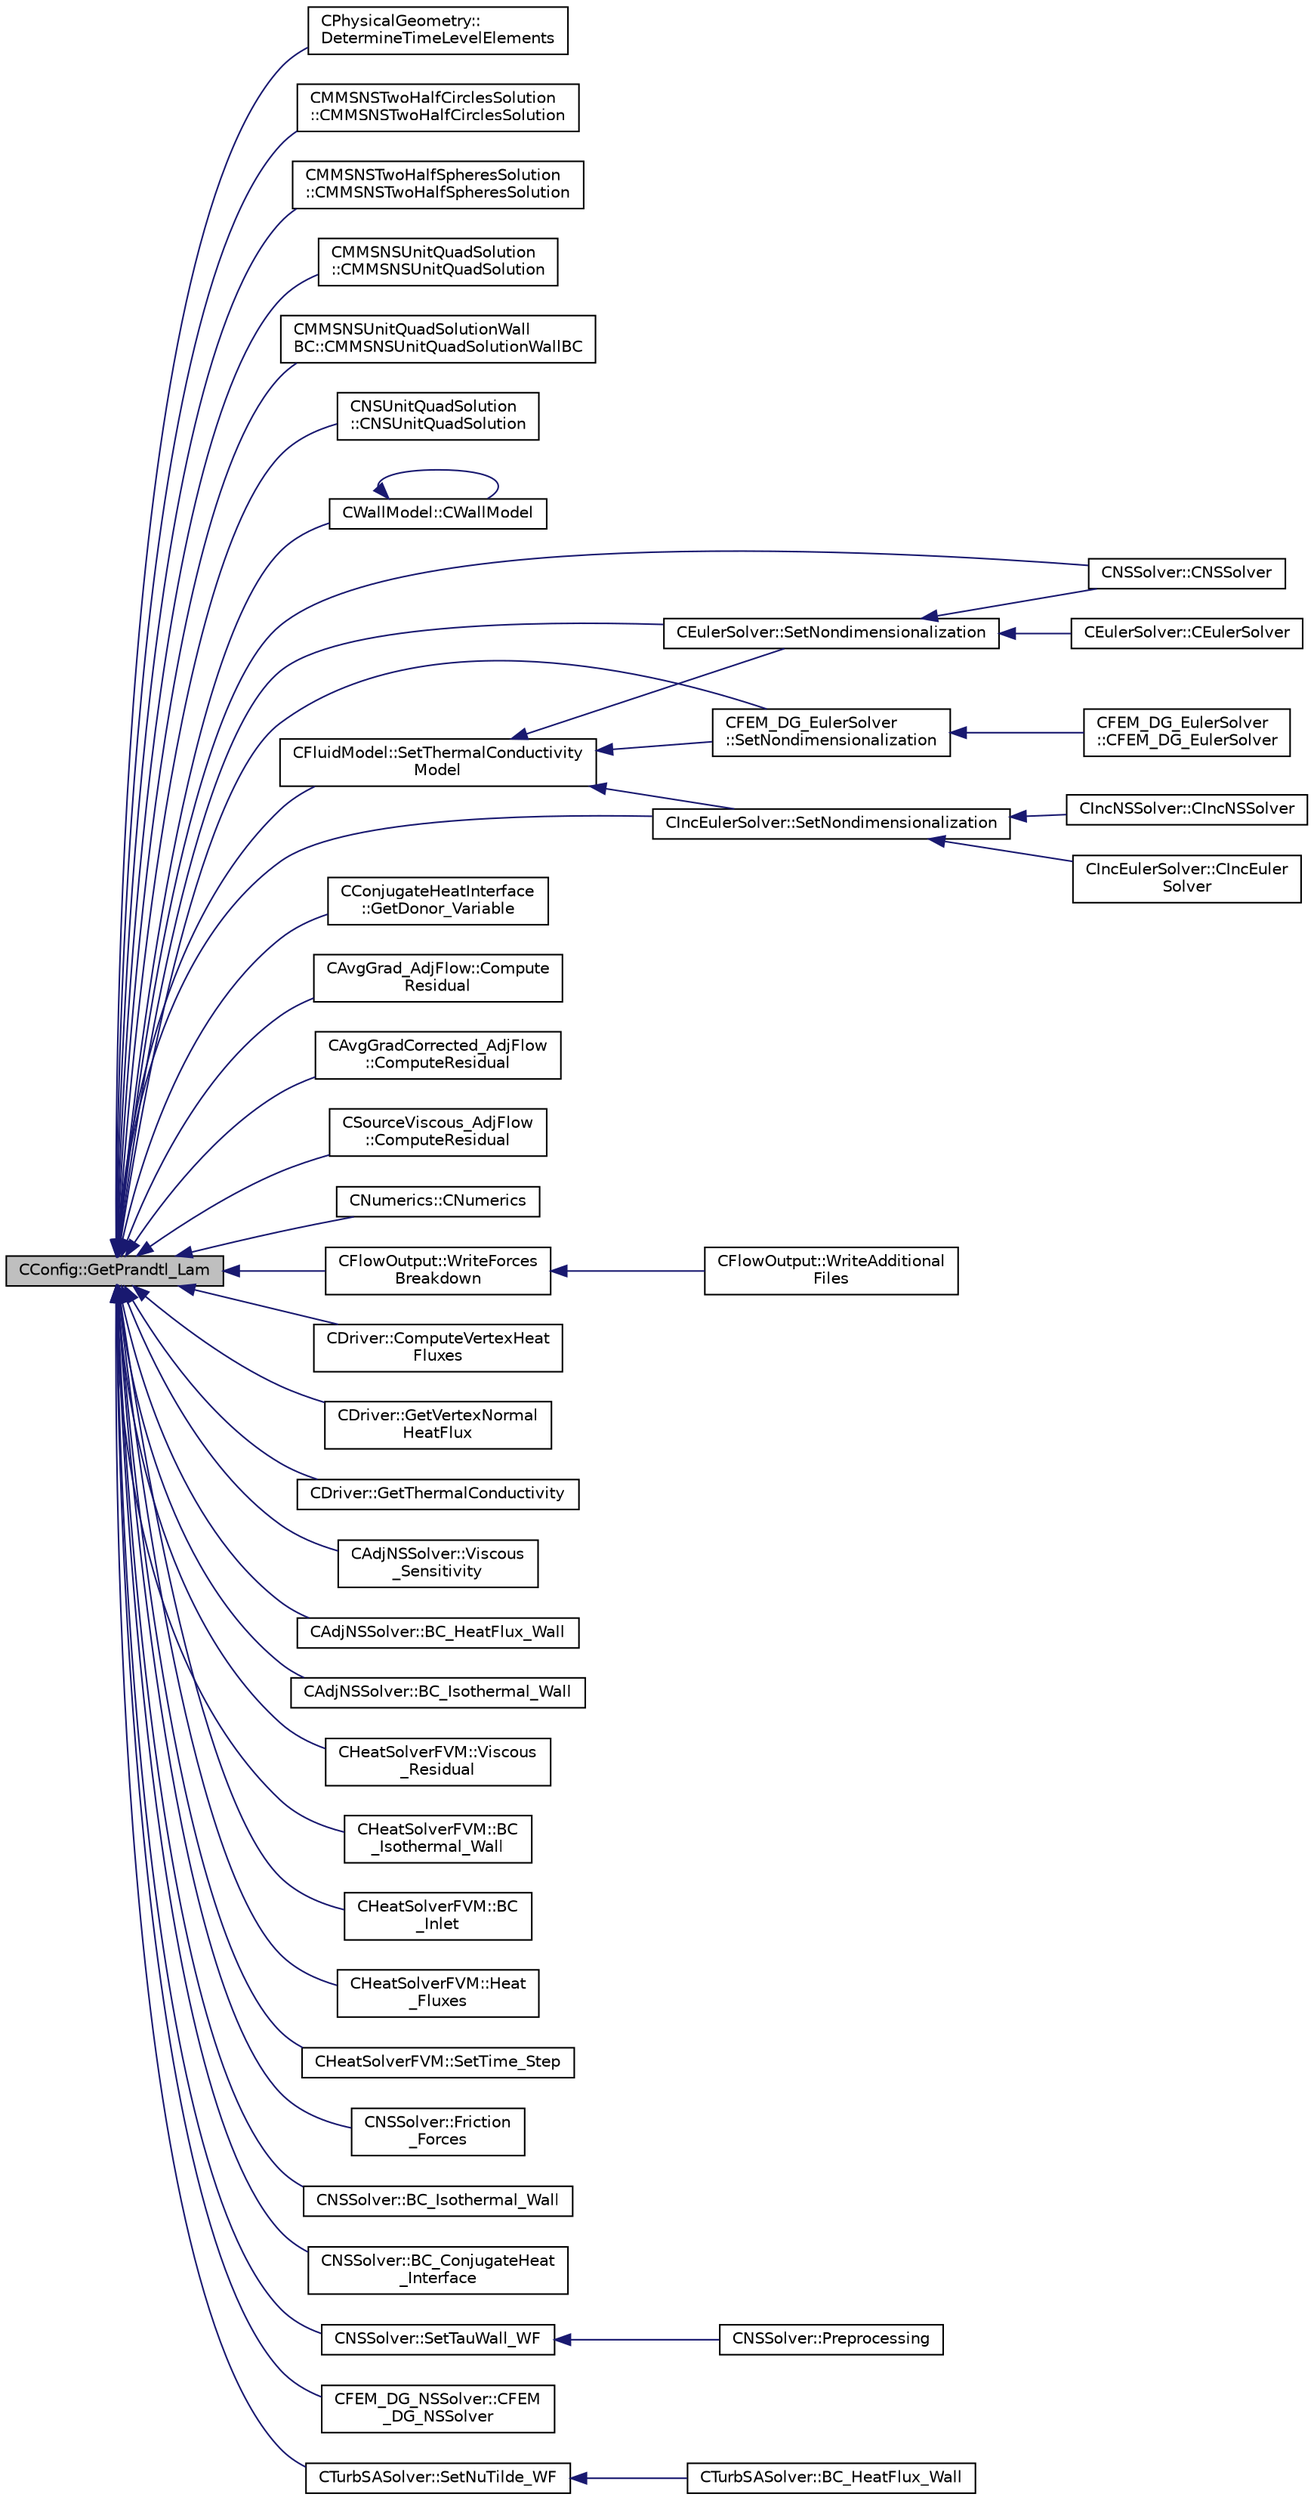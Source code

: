 digraph "CConfig::GetPrandtl_Lam"
{
  edge [fontname="Helvetica",fontsize="10",labelfontname="Helvetica",labelfontsize="10"];
  node [fontname="Helvetica",fontsize="10",shape=record];
  rankdir="LR";
  Node10430 [label="CConfig::GetPrandtl_Lam",height=0.2,width=0.4,color="black", fillcolor="grey75", style="filled", fontcolor="black"];
  Node10430 -> Node10431 [dir="back",color="midnightblue",fontsize="10",style="solid",fontname="Helvetica"];
  Node10431 [label="CPhysicalGeometry::\lDetermineTimeLevelElements",height=0.2,width=0.4,color="black", fillcolor="white", style="filled",URL="$class_c_physical_geometry.html#a18f63cc49f7dc20241a0599ad1426ba8",tooltip="Determine the time level of the elements when time accurate local time stepping is employed..."];
  Node10430 -> Node10432 [dir="back",color="midnightblue",fontsize="10",style="solid",fontname="Helvetica"];
  Node10432 [label="CMMSNSTwoHalfCirclesSolution\l::CMMSNSTwoHalfCirclesSolution",height=0.2,width=0.4,color="black", fillcolor="white", style="filled",URL="$class_c_m_m_s_n_s_two_half_circles_solution.html#afb31f8a5302b2a376a1781805fefb3f1"];
  Node10430 -> Node10433 [dir="back",color="midnightblue",fontsize="10",style="solid",fontname="Helvetica"];
  Node10433 [label="CMMSNSTwoHalfSpheresSolution\l::CMMSNSTwoHalfSpheresSolution",height=0.2,width=0.4,color="black", fillcolor="white", style="filled",URL="$class_c_m_m_s_n_s_two_half_spheres_solution.html#a8a5a9229428c02216ec39243e5738c2c"];
  Node10430 -> Node10434 [dir="back",color="midnightblue",fontsize="10",style="solid",fontname="Helvetica"];
  Node10434 [label="CMMSNSUnitQuadSolution\l::CMMSNSUnitQuadSolution",height=0.2,width=0.4,color="black", fillcolor="white", style="filled",URL="$class_c_m_m_s_n_s_unit_quad_solution.html#a15ed15b17ed5e8bcc2c4e22ae0208609"];
  Node10430 -> Node10435 [dir="back",color="midnightblue",fontsize="10",style="solid",fontname="Helvetica"];
  Node10435 [label="CMMSNSUnitQuadSolutionWall\lBC::CMMSNSUnitQuadSolutionWallBC",height=0.2,width=0.4,color="black", fillcolor="white", style="filled",URL="$class_c_m_m_s_n_s_unit_quad_solution_wall_b_c.html#a8a073b252ded24ccdb874d41b6e1660a"];
  Node10430 -> Node10436 [dir="back",color="midnightblue",fontsize="10",style="solid",fontname="Helvetica"];
  Node10436 [label="CNSUnitQuadSolution\l::CNSUnitQuadSolution",height=0.2,width=0.4,color="black", fillcolor="white", style="filled",URL="$class_c_n_s_unit_quad_solution.html#a7e40a7f6fddad267f011675ff5f39fe3"];
  Node10430 -> Node10437 [dir="back",color="midnightblue",fontsize="10",style="solid",fontname="Helvetica"];
  Node10437 [label="CWallModel::CWallModel",height=0.2,width=0.4,color="black", fillcolor="white", style="filled",URL="$class_c_wall_model.html#a10e2ac8c054da773362d99997a80af8b",tooltip="Constructor of the class. "];
  Node10437 -> Node10437 [dir="back",color="midnightblue",fontsize="10",style="solid",fontname="Helvetica"];
  Node10430 -> Node10438 [dir="back",color="midnightblue",fontsize="10",style="solid",fontname="Helvetica"];
  Node10438 [label="CFluidModel::SetThermalConductivity\lModel",height=0.2,width=0.4,color="black", fillcolor="white", style="filled",URL="$class_c_fluid_model.html#af21d9b7b51689e064184eb7b09ae639a",tooltip="Set thermal conductivity model. "];
  Node10438 -> Node10439 [dir="back",color="midnightblue",fontsize="10",style="solid",fontname="Helvetica"];
  Node10439 [label="CEulerSolver::SetNondimensionalization",height=0.2,width=0.4,color="black", fillcolor="white", style="filled",URL="$class_c_euler_solver.html#a1c633d6e77fefb2e76308e2ba0af0c2c",tooltip="Set the solver nondimensionalization. "];
  Node10439 -> Node10440 [dir="back",color="midnightblue",fontsize="10",style="solid",fontname="Helvetica"];
  Node10440 [label="CEulerSolver::CEulerSolver",height=0.2,width=0.4,color="black", fillcolor="white", style="filled",URL="$class_c_euler_solver.html#ae1e74218b4e943111b100d7ddcbd4db9"];
  Node10439 -> Node10441 [dir="back",color="midnightblue",fontsize="10",style="solid",fontname="Helvetica"];
  Node10441 [label="CNSSolver::CNSSolver",height=0.2,width=0.4,color="black", fillcolor="white", style="filled",URL="$class_c_n_s_solver.html#a2a8ad49c42b4546696e631cf44b7788b"];
  Node10438 -> Node10442 [dir="back",color="midnightblue",fontsize="10",style="solid",fontname="Helvetica"];
  Node10442 [label="CFEM_DG_EulerSolver\l::SetNondimensionalization",height=0.2,width=0.4,color="black", fillcolor="white", style="filled",URL="$class_c_f_e_m___d_g___euler_solver.html#a31316dc2fe564329d9bb372961b10a3a",tooltip="Set the fluid solver nondimensionalization. "];
  Node10442 -> Node10443 [dir="back",color="midnightblue",fontsize="10",style="solid",fontname="Helvetica"];
  Node10443 [label="CFEM_DG_EulerSolver\l::CFEM_DG_EulerSolver",height=0.2,width=0.4,color="black", fillcolor="white", style="filled",URL="$class_c_f_e_m___d_g___euler_solver.html#a70d30ef9e7cd7620d54ec73f4b1ed28c"];
  Node10438 -> Node10444 [dir="back",color="midnightblue",fontsize="10",style="solid",fontname="Helvetica"];
  Node10444 [label="CIncEulerSolver::SetNondimensionalization",height=0.2,width=0.4,color="black", fillcolor="white", style="filled",URL="$class_c_inc_euler_solver.html#a2cffaa24417cb3803d36d38b3874d6d0",tooltip="Set the solver nondimensionalization. "];
  Node10444 -> Node10445 [dir="back",color="midnightblue",fontsize="10",style="solid",fontname="Helvetica"];
  Node10445 [label="CIncEulerSolver::CIncEuler\lSolver",height=0.2,width=0.4,color="black", fillcolor="white", style="filled",URL="$class_c_inc_euler_solver.html#a91f644b8f9a00215bac5bcd31dfc06d8"];
  Node10444 -> Node10446 [dir="back",color="midnightblue",fontsize="10",style="solid",fontname="Helvetica"];
  Node10446 [label="CIncNSSolver::CIncNSSolver",height=0.2,width=0.4,color="black", fillcolor="white", style="filled",URL="$class_c_inc_n_s_solver.html#a82152ac7e91fb1c5c073d98a1f08e2aa"];
  Node10430 -> Node10447 [dir="back",color="midnightblue",fontsize="10",style="solid",fontname="Helvetica"];
  Node10447 [label="CConjugateHeatInterface\l::GetDonor_Variable",height=0.2,width=0.4,color="black", fillcolor="white", style="filled",URL="$class_c_conjugate_heat_interface.html#a202dd62e4a06b68c52ffa585d6c28149",tooltip="Retrieve the variable that will be sent from donor mesh to target mesh. "];
  Node10430 -> Node10448 [dir="back",color="midnightblue",fontsize="10",style="solid",fontname="Helvetica"];
  Node10448 [label="CAvgGrad_AdjFlow::Compute\lResidual",height=0.2,width=0.4,color="black", fillcolor="white", style="filled",URL="$class_c_avg_grad___adj_flow.html#a1d5a77fc9a2ec260fd78e409ae2aa4f7",tooltip="Residual computation. "];
  Node10430 -> Node10449 [dir="back",color="midnightblue",fontsize="10",style="solid",fontname="Helvetica"];
  Node10449 [label="CAvgGradCorrected_AdjFlow\l::ComputeResidual",height=0.2,width=0.4,color="black", fillcolor="white", style="filled",URL="$class_c_avg_grad_corrected___adj_flow.html#a52b26be17d16bfb4cac27db48b9ff554",tooltip="Compute the adjoint flow viscous residual in a non-conservative way using an average of gradients and..."];
  Node10430 -> Node10450 [dir="back",color="midnightblue",fontsize="10",style="solid",fontname="Helvetica"];
  Node10450 [label="CSourceViscous_AdjFlow\l::ComputeResidual",height=0.2,width=0.4,color="black", fillcolor="white", style="filled",URL="$class_c_source_viscous___adj_flow.html#a7f5b6df7687dbcc0f78ae57c853c6465",tooltip="Source term integration of the flow adjoint equation. "];
  Node10430 -> Node10451 [dir="back",color="midnightblue",fontsize="10",style="solid",fontname="Helvetica"];
  Node10451 [label="CNumerics::CNumerics",height=0.2,width=0.4,color="black", fillcolor="white", style="filled",URL="$class_c_numerics.html#a82c64006b78513ee4a3ec0d1cdfab6af"];
  Node10430 -> Node10452 [dir="back",color="midnightblue",fontsize="10",style="solid",fontname="Helvetica"];
  Node10452 [label="CFlowOutput::WriteForces\lBreakdown",height=0.2,width=0.4,color="black", fillcolor="white", style="filled",URL="$class_c_flow_output.html#afacedef2006aa6fcf8c9a312b5f4430c",tooltip="Write the forces breakdown file. "];
  Node10452 -> Node10453 [dir="back",color="midnightblue",fontsize="10",style="solid",fontname="Helvetica"];
  Node10453 [label="CFlowOutput::WriteAdditional\lFiles",height=0.2,width=0.4,color="black", fillcolor="white", style="filled",URL="$class_c_flow_output.html#aaac3fb7b2575967b157c306065ab1ea8",tooltip="Write any additional files defined for the current solver. "];
  Node10430 -> Node10454 [dir="back",color="midnightblue",fontsize="10",style="solid",fontname="Helvetica"];
  Node10454 [label="CDriver::ComputeVertexHeat\lFluxes",height=0.2,width=0.4,color="black", fillcolor="white", style="filled",URL="$class_c_driver.html#a6b9bdfedb484be9b1918b53ade55f023",tooltip="Compute the heat flux at a vertex on a specified marker (3 components). "];
  Node10430 -> Node10455 [dir="back",color="midnightblue",fontsize="10",style="solid",fontname="Helvetica"];
  Node10455 [label="CDriver::GetVertexNormal\lHeatFlux",height=0.2,width=0.4,color="black", fillcolor="white", style="filled",URL="$class_c_driver.html#a767ca7234689074b36fdfa57048b560a",tooltip="Get the wall normal component of the heat flux at a vertex on a specified marker. ..."];
  Node10430 -> Node10456 [dir="back",color="midnightblue",fontsize="10",style="solid",fontname="Helvetica"];
  Node10456 [label="CDriver::GetThermalConductivity",height=0.2,width=0.4,color="black", fillcolor="white", style="filled",URL="$class_c_driver.html#a66859e13fce9d9d52333cdf68340d8b5",tooltip="Get the thermal conductivity at a vertex on a specified marker. "];
  Node10430 -> Node10457 [dir="back",color="midnightblue",fontsize="10",style="solid",fontname="Helvetica"];
  Node10457 [label="CAdjNSSolver::Viscous\l_Sensitivity",height=0.2,width=0.4,color="black", fillcolor="white", style="filled",URL="$class_c_adj_n_s_solver.html#ab05613f9de871991f55c2e1f12eac8dd",tooltip="Compute the viscous sensitivity of the functional. "];
  Node10430 -> Node10458 [dir="back",color="midnightblue",fontsize="10",style="solid",fontname="Helvetica"];
  Node10458 [label="CAdjNSSolver::BC_HeatFlux_Wall",height=0.2,width=0.4,color="black", fillcolor="white", style="filled",URL="$class_c_adj_n_s_solver.html#a1a251c98efda4a84d7cd7751cc032113",tooltip="Impose via the residual or brute force the Navier-Stokes adjoint boundary condition (heat flux)..."];
  Node10430 -> Node10459 [dir="back",color="midnightblue",fontsize="10",style="solid",fontname="Helvetica"];
  Node10459 [label="CAdjNSSolver::BC_Isothermal_Wall",height=0.2,width=0.4,color="black", fillcolor="white", style="filled",URL="$class_c_adj_n_s_solver.html#a20cd2fa256386da7791e11f40b701003",tooltip="Impose via the residual or brute force the Navier-Stokes adjoint boundary condition (heat flux)..."];
  Node10430 -> Node10460 [dir="back",color="midnightblue",fontsize="10",style="solid",fontname="Helvetica"];
  Node10460 [label="CHeatSolverFVM::Viscous\l_Residual",height=0.2,width=0.4,color="black", fillcolor="white", style="filled",URL="$class_c_heat_solver_f_v_m.html#a860d3e08f75f173ce401f90d27649ba2",tooltip="Compute the viscous residuals for the turbulent equation. "];
  Node10430 -> Node10461 [dir="back",color="midnightblue",fontsize="10",style="solid",fontname="Helvetica"];
  Node10461 [label="CHeatSolverFVM::BC\l_Isothermal_Wall",height=0.2,width=0.4,color="black", fillcolor="white", style="filled",URL="$class_c_heat_solver_f_v_m.html#a8e5ca5a8cb7c3eed8917cb8e1d0f68c2",tooltip="Impose the Navier-Stokes boundary condition (strong). "];
  Node10430 -> Node10462 [dir="back",color="midnightblue",fontsize="10",style="solid",fontname="Helvetica"];
  Node10462 [label="CHeatSolverFVM::BC\l_Inlet",height=0.2,width=0.4,color="black", fillcolor="white", style="filled",URL="$class_c_heat_solver_f_v_m.html#a3b0b87693870e1b9cf5a16aa644aae8d",tooltip="Impose the inlet boundary condition. "];
  Node10430 -> Node10463 [dir="back",color="midnightblue",fontsize="10",style="solid",fontname="Helvetica"];
  Node10463 [label="CHeatSolverFVM::Heat\l_Fluxes",height=0.2,width=0.4,color="black", fillcolor="white", style="filled",URL="$class_c_heat_solver_f_v_m.html#a0f6b7e5a6e657340e1634743b9631102",tooltip="Evaluate heat-flux related objectives. "];
  Node10430 -> Node10464 [dir="back",color="midnightblue",fontsize="10",style="solid",fontname="Helvetica"];
  Node10464 [label="CHeatSolverFVM::SetTime_Step",height=0.2,width=0.4,color="black", fillcolor="white", style="filled",URL="$class_c_heat_solver_f_v_m.html#a5d2dc86ae38a3f979cfce8bf7bccdaa8",tooltip="A virtual member. "];
  Node10430 -> Node10439 [dir="back",color="midnightblue",fontsize="10",style="solid",fontname="Helvetica"];
  Node10430 -> Node10441 [dir="back",color="midnightblue",fontsize="10",style="solid",fontname="Helvetica"];
  Node10430 -> Node10465 [dir="back",color="midnightblue",fontsize="10",style="solid",fontname="Helvetica"];
  Node10465 [label="CNSSolver::Friction\l_Forces",height=0.2,width=0.4,color="black", fillcolor="white", style="filled",URL="$class_c_n_s_solver.html#acc926a2b83d8b90fa71faf46abe8f6b7",tooltip="Compute the viscous forces and all the addimensional coefficients. "];
  Node10430 -> Node10466 [dir="back",color="midnightblue",fontsize="10",style="solid",fontname="Helvetica"];
  Node10466 [label="CNSSolver::BC_Isothermal_Wall",height=0.2,width=0.4,color="black", fillcolor="white", style="filled",URL="$class_c_n_s_solver.html#acc95e1ac60fd8a27a8e44d1015c7deba",tooltip="Impose the Navier-Stokes boundary condition (strong). "];
  Node10430 -> Node10467 [dir="back",color="midnightblue",fontsize="10",style="solid",fontname="Helvetica"];
  Node10467 [label="CNSSolver::BC_ConjugateHeat\l_Interface",height=0.2,width=0.4,color="black", fillcolor="white", style="filled",URL="$class_c_n_s_solver.html#ad7c717280b27282a9e02bb1c0b50480a",tooltip="Impose the Navier-Stokes boundary condition (strong) with values from a CHT coupling. "];
  Node10430 -> Node10468 [dir="back",color="midnightblue",fontsize="10",style="solid",fontname="Helvetica"];
  Node10468 [label="CNSSolver::SetTauWall_WF",height=0.2,width=0.4,color="black", fillcolor="white", style="filled",URL="$class_c_n_s_solver.html#afeaca8e0c1a6da9eb2c4d2ddd64bc949",tooltip="Computes the wall shear stress (Tau_Wall) on the surface using a wall function. "];
  Node10468 -> Node10469 [dir="back",color="midnightblue",fontsize="10",style="solid",fontname="Helvetica"];
  Node10469 [label="CNSSolver::Preprocessing",height=0.2,width=0.4,color="black", fillcolor="white", style="filled",URL="$class_c_n_s_solver.html#a028c83d18cf8520dff2f9628d8a04e4b",tooltip="Restart residual and compute gradients. "];
  Node10430 -> Node10442 [dir="back",color="midnightblue",fontsize="10",style="solid",fontname="Helvetica"];
  Node10430 -> Node10470 [dir="back",color="midnightblue",fontsize="10",style="solid",fontname="Helvetica"];
  Node10470 [label="CFEM_DG_NSSolver::CFEM\l_DG_NSSolver",height=0.2,width=0.4,color="black", fillcolor="white", style="filled",URL="$class_c_f_e_m___d_g___n_s_solver.html#ac5a18ef33fc677c41a8f25d05eea1318"];
  Node10430 -> Node10444 [dir="back",color="midnightblue",fontsize="10",style="solid",fontname="Helvetica"];
  Node10430 -> Node10471 [dir="back",color="midnightblue",fontsize="10",style="solid",fontname="Helvetica"];
  Node10471 [label="CTurbSASolver::SetNuTilde_WF",height=0.2,width=0.4,color="black", fillcolor="white", style="filled",URL="$class_c_turb_s_a_solver.html#a939bd9305ddd11a3079a9987bd832a5d",tooltip="Compute nu tilde from the wall functions. "];
  Node10471 -> Node10472 [dir="back",color="midnightblue",fontsize="10",style="solid",fontname="Helvetica"];
  Node10472 [label="CTurbSASolver::BC_HeatFlux_Wall",height=0.2,width=0.4,color="black", fillcolor="white", style="filled",URL="$class_c_turb_s_a_solver.html#a19089784668fa7ece2bd0400405f0a47",tooltip="Impose the Navier-Stokes wall boundary condition. "];
}

